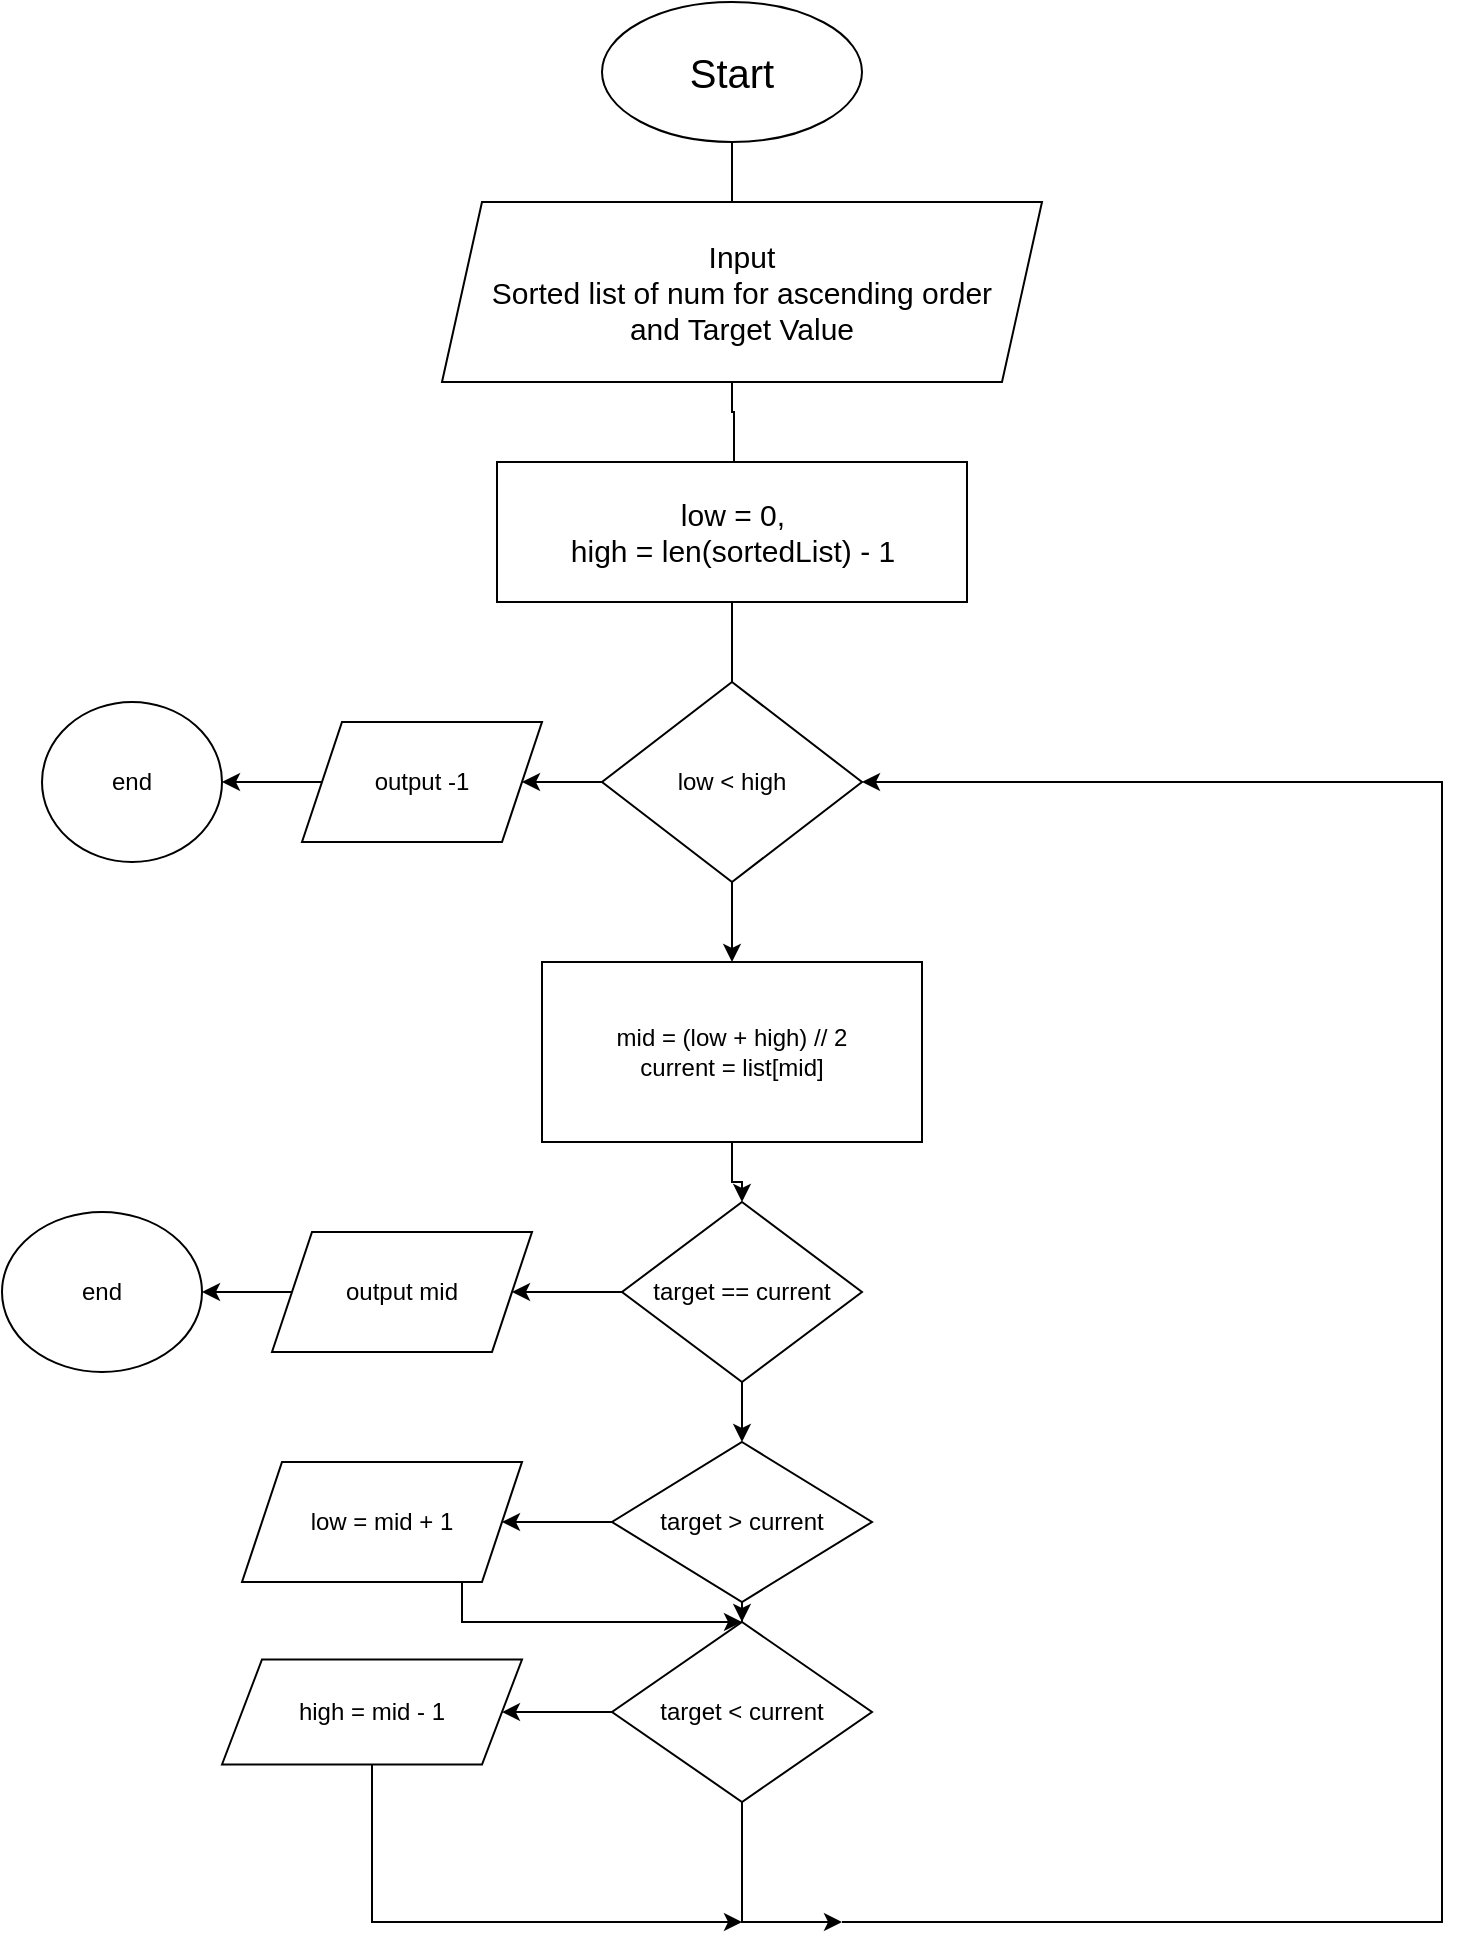 <mxfile version="21.6.6" type="google">
  <diagram id="C5RBs43oDa-KdzZeNtuy" name="Page-1">
    <mxGraphModel grid="1" page="1" gridSize="10" guides="1" tooltips="1" connect="1" arrows="1" fold="1" pageScale="1" pageWidth="827" pageHeight="1169" math="0" shadow="0">
      <root>
        <mxCell id="WIyWlLk6GJQsqaUBKTNV-0" />
        <mxCell id="WIyWlLk6GJQsqaUBKTNV-1" parent="WIyWlLk6GJQsqaUBKTNV-0" />
        <mxCell id="ti-82rGxI_lkgpQ6IJeS-8" value="" style="edgeStyle=orthogonalEdgeStyle;rounded=0;orthogonalLoop=1;jettySize=auto;html=1;" edge="1" parent="WIyWlLk6GJQsqaUBKTNV-1" source="ti-82rGxI_lkgpQ6IJeS-1">
          <mxGeometry relative="1" as="geometry">
            <mxPoint x="395" y="160" as="targetPoint" />
            <Array as="points">
              <mxPoint x="395" y="140" />
              <mxPoint x="395" y="140" />
            </Array>
          </mxGeometry>
        </mxCell>
        <mxCell id="ti-82rGxI_lkgpQ6IJeS-1" value="&lt;font style=&quot;font-size: 20px;&quot;&gt;Start&lt;/font&gt;" style="ellipse;whiteSpace=wrap;html=1;" vertex="1" parent="WIyWlLk6GJQsqaUBKTNV-1">
          <mxGeometry x="330" y="40" width="130" height="70" as="geometry" />
        </mxCell>
        <mxCell id="ti-82rGxI_lkgpQ6IJeS-10" value="" style="edgeStyle=orthogonalEdgeStyle;rounded=0;orthogonalLoop=1;jettySize=auto;html=1;" edge="1" parent="WIyWlLk6GJQsqaUBKTNV-1" source="ti-82rGxI_lkgpQ6IJeS-7">
          <mxGeometry relative="1" as="geometry">
            <mxPoint x="395" y="300" as="targetPoint" />
            <Array as="points">
              <mxPoint x="395" y="245" />
              <mxPoint x="396" y="245" />
            </Array>
          </mxGeometry>
        </mxCell>
        <mxCell id="ti-82rGxI_lkgpQ6IJeS-7" value="&lt;font style=&quot;font-size: 15px;&quot;&gt;&lt;font style=&quot;font-size: 15px;&quot;&gt;Input&lt;/font&gt;&lt;br&gt;&lt;span style=&quot;&quot;&gt;Sorted list of num for ascending order&lt;br&gt;and Target Value&lt;br&gt;&lt;/span&gt;&lt;/font&gt;" style="shape=parallelogram;perimeter=parallelogramPerimeter;whiteSpace=wrap;html=1;fixedSize=1;" vertex="1" parent="WIyWlLk6GJQsqaUBKTNV-1">
          <mxGeometry x="250" y="140" width="300" height="90" as="geometry" />
        </mxCell>
        <mxCell id="ti-82rGxI_lkgpQ6IJeS-14" value="" style="edgeStyle=orthogonalEdgeStyle;rounded=0;orthogonalLoop=1;jettySize=auto;html=1;" edge="1" parent="WIyWlLk6GJQsqaUBKTNV-1" source="ti-82rGxI_lkgpQ6IJeS-9">
          <mxGeometry relative="1" as="geometry">
            <mxPoint x="395" y="430" as="targetPoint" />
            <Array as="points">
              <mxPoint x="395" y="430" />
              <mxPoint x="395" y="430" />
            </Array>
          </mxGeometry>
        </mxCell>
        <mxCell id="ti-82rGxI_lkgpQ6IJeS-9" value="&lt;font style=&quot;font-size: 15px;&quot;&gt;low = 0,&lt;br&gt;high = len(sortedList) - 1&lt;/font&gt;" style="whiteSpace=wrap;html=1;" vertex="1" parent="WIyWlLk6GJQsqaUBKTNV-1">
          <mxGeometry x="277.5" y="270" width="235" height="70" as="geometry" />
        </mxCell>
        <mxCell id="ti-82rGxI_lkgpQ6IJeS-18" value="" style="edgeStyle=orthogonalEdgeStyle;rounded=0;orthogonalLoop=1;jettySize=auto;html=1;" edge="1" parent="WIyWlLk6GJQsqaUBKTNV-1" source="ti-82rGxI_lkgpQ6IJeS-13" target="ti-82rGxI_lkgpQ6IJeS-15">
          <mxGeometry relative="1" as="geometry" />
        </mxCell>
        <mxCell id="ti-82rGxI_lkgpQ6IJeS-48" value="" style="edgeStyle=orthogonalEdgeStyle;rounded=0;orthogonalLoop=1;jettySize=auto;html=1;" edge="1" parent="WIyWlLk6GJQsqaUBKTNV-1" source="ti-82rGxI_lkgpQ6IJeS-13" target="ti-82rGxI_lkgpQ6IJeS-47">
          <mxGeometry relative="1" as="geometry" />
        </mxCell>
        <mxCell id="ti-82rGxI_lkgpQ6IJeS-13" value="low &amp;lt; high" style="rhombus;whiteSpace=wrap;html=1;" vertex="1" parent="WIyWlLk6GJQsqaUBKTNV-1">
          <mxGeometry x="330" y="380" width="130" height="100" as="geometry" />
        </mxCell>
        <mxCell id="ti-82rGxI_lkgpQ6IJeS-20" value="" style="edgeStyle=orthogonalEdgeStyle;rounded=0;orthogonalLoop=1;jettySize=auto;html=1;" edge="1" parent="WIyWlLk6GJQsqaUBKTNV-1" source="ti-82rGxI_lkgpQ6IJeS-15" target="ti-82rGxI_lkgpQ6IJeS-19">
          <mxGeometry relative="1" as="geometry" />
        </mxCell>
        <mxCell id="ti-82rGxI_lkgpQ6IJeS-15" value="mid = (low + high) // 2&lt;br&gt;current = list[mid]" style="whiteSpace=wrap;html=1;" vertex="1" parent="WIyWlLk6GJQsqaUBKTNV-1">
          <mxGeometry x="300" y="520" width="190" height="90" as="geometry" />
        </mxCell>
        <mxCell id="ti-82rGxI_lkgpQ6IJeS-22" value="" style="edgeStyle=orthogonalEdgeStyle;rounded=0;orthogonalLoop=1;jettySize=auto;html=1;" edge="1" parent="WIyWlLk6GJQsqaUBKTNV-1" source="ti-82rGxI_lkgpQ6IJeS-19" target="ti-82rGxI_lkgpQ6IJeS-21">
          <mxGeometry relative="1" as="geometry" />
        </mxCell>
        <mxCell id="ti-82rGxI_lkgpQ6IJeS-27" value="" style="edgeStyle=orthogonalEdgeStyle;rounded=0;orthogonalLoop=1;jettySize=auto;html=1;" edge="1" parent="WIyWlLk6GJQsqaUBKTNV-1" source="ti-82rGxI_lkgpQ6IJeS-19" target="ti-82rGxI_lkgpQ6IJeS-26">
          <mxGeometry relative="1" as="geometry" />
        </mxCell>
        <mxCell id="ti-82rGxI_lkgpQ6IJeS-19" value="target == current" style="rhombus;whiteSpace=wrap;html=1;" vertex="1" parent="WIyWlLk6GJQsqaUBKTNV-1">
          <mxGeometry x="340" y="640" width="120" height="90" as="geometry" />
        </mxCell>
        <mxCell id="ti-82rGxI_lkgpQ6IJeS-24" value="" style="edgeStyle=orthogonalEdgeStyle;rounded=0;orthogonalLoop=1;jettySize=auto;html=1;" edge="1" parent="WIyWlLk6GJQsqaUBKTNV-1" source="ti-82rGxI_lkgpQ6IJeS-21" target="ti-82rGxI_lkgpQ6IJeS-23">
          <mxGeometry relative="1" as="geometry" />
        </mxCell>
        <mxCell id="ti-82rGxI_lkgpQ6IJeS-21" value="output mid" style="shape=parallelogram;perimeter=parallelogramPerimeter;whiteSpace=wrap;html=1;fixedSize=1;" vertex="1" parent="WIyWlLk6GJQsqaUBKTNV-1">
          <mxGeometry x="165" y="655" width="130" height="60" as="geometry" />
        </mxCell>
        <mxCell id="ti-82rGxI_lkgpQ6IJeS-23" value="end" style="ellipse;whiteSpace=wrap;html=1;" vertex="1" parent="WIyWlLk6GJQsqaUBKTNV-1">
          <mxGeometry x="30" y="645" width="100" height="80" as="geometry" />
        </mxCell>
        <mxCell id="ti-82rGxI_lkgpQ6IJeS-29" value="" style="edgeStyle=orthogonalEdgeStyle;rounded=0;orthogonalLoop=1;jettySize=auto;html=1;" edge="1" parent="WIyWlLk6GJQsqaUBKTNV-1" source="ti-82rGxI_lkgpQ6IJeS-26" target="ti-82rGxI_lkgpQ6IJeS-28">
          <mxGeometry relative="1" as="geometry" />
        </mxCell>
        <mxCell id="ti-82rGxI_lkgpQ6IJeS-31" value="" style="edgeStyle=orthogonalEdgeStyle;rounded=0;orthogonalLoop=1;jettySize=auto;html=1;" edge="1" parent="WIyWlLk6GJQsqaUBKTNV-1" source="ti-82rGxI_lkgpQ6IJeS-26" target="ti-82rGxI_lkgpQ6IJeS-30">
          <mxGeometry relative="1" as="geometry" />
        </mxCell>
        <mxCell id="ti-82rGxI_lkgpQ6IJeS-26" value="target &amp;gt; current" style="rhombus;whiteSpace=wrap;html=1;" vertex="1" parent="WIyWlLk6GJQsqaUBKTNV-1">
          <mxGeometry x="335" y="760" width="130" height="80" as="geometry" />
        </mxCell>
        <mxCell id="ti-82rGxI_lkgpQ6IJeS-34" value="" style="edgeStyle=orthogonalEdgeStyle;rounded=0;orthogonalLoop=1;jettySize=auto;html=1;" edge="1" parent="WIyWlLk6GJQsqaUBKTNV-1" source="ti-82rGxI_lkgpQ6IJeS-28" target="ti-82rGxI_lkgpQ6IJeS-30">
          <mxGeometry relative="1" as="geometry">
            <Array as="points">
              <mxPoint x="260" y="850" />
            </Array>
          </mxGeometry>
        </mxCell>
        <mxCell id="ti-82rGxI_lkgpQ6IJeS-28" value="low = mid + 1" style="shape=parallelogram;perimeter=parallelogramPerimeter;whiteSpace=wrap;html=1;fixedSize=1;" vertex="1" parent="WIyWlLk6GJQsqaUBKTNV-1">
          <mxGeometry x="150" y="770" width="140" height="60" as="geometry" />
        </mxCell>
        <mxCell id="ti-82rGxI_lkgpQ6IJeS-38" value="" style="edgeStyle=orthogonalEdgeStyle;rounded=0;orthogonalLoop=1;jettySize=auto;html=1;" edge="1" parent="WIyWlLk6GJQsqaUBKTNV-1" source="ti-82rGxI_lkgpQ6IJeS-30" target="ti-82rGxI_lkgpQ6IJeS-32">
          <mxGeometry relative="1" as="geometry" />
        </mxCell>
        <mxCell id="ti-82rGxI_lkgpQ6IJeS-55" value="" style="edgeStyle=orthogonalEdgeStyle;rounded=0;orthogonalLoop=1;jettySize=auto;html=1;" edge="1" parent="WIyWlLk6GJQsqaUBKTNV-1" source="ti-82rGxI_lkgpQ6IJeS-30">
          <mxGeometry relative="1" as="geometry">
            <mxPoint x="450" y="1000" as="targetPoint" />
            <Array as="points">
              <mxPoint x="400" y="1000" />
              <mxPoint x="440" y="1000" />
            </Array>
          </mxGeometry>
        </mxCell>
        <mxCell id="ti-82rGxI_lkgpQ6IJeS-30" value="target &amp;lt; current" style="rhombus;whiteSpace=wrap;html=1;" vertex="1" parent="WIyWlLk6GJQsqaUBKTNV-1">
          <mxGeometry x="335" y="850" width="130" height="90" as="geometry" />
        </mxCell>
        <mxCell id="ti-82rGxI_lkgpQ6IJeS-56" style="edgeStyle=orthogonalEdgeStyle;rounded=0;orthogonalLoop=1;jettySize=auto;html=1;exitX=0.5;exitY=1;exitDx=0;exitDy=0;" edge="1" parent="WIyWlLk6GJQsqaUBKTNV-1" source="ti-82rGxI_lkgpQ6IJeS-32">
          <mxGeometry relative="1" as="geometry">
            <mxPoint x="400" y="1000" as="targetPoint" />
            <Array as="points">
              <mxPoint x="215" y="1000" />
              <mxPoint x="361" y="1000" />
            </Array>
          </mxGeometry>
        </mxCell>
        <mxCell id="ti-82rGxI_lkgpQ6IJeS-32" value="high = mid - 1" style="shape=parallelogram;perimeter=parallelogramPerimeter;whiteSpace=wrap;html=1;fixedSize=1;" vertex="1" parent="WIyWlLk6GJQsqaUBKTNV-1">
          <mxGeometry x="140" y="868.75" width="150" height="52.5" as="geometry" />
        </mxCell>
        <mxCell id="ti-82rGxI_lkgpQ6IJeS-50" value="" style="edgeStyle=orthogonalEdgeStyle;rounded=0;orthogonalLoop=1;jettySize=auto;html=1;" edge="1" parent="WIyWlLk6GJQsqaUBKTNV-1" source="ti-82rGxI_lkgpQ6IJeS-47" target="ti-82rGxI_lkgpQ6IJeS-49">
          <mxGeometry relative="1" as="geometry" />
        </mxCell>
        <mxCell id="ti-82rGxI_lkgpQ6IJeS-47" value="output -1" style="shape=parallelogram;perimeter=parallelogramPerimeter;whiteSpace=wrap;html=1;fixedSize=1;" vertex="1" parent="WIyWlLk6GJQsqaUBKTNV-1">
          <mxGeometry x="180" y="400" width="120" height="60" as="geometry" />
        </mxCell>
        <mxCell id="ti-82rGxI_lkgpQ6IJeS-49" value="end" style="ellipse;whiteSpace=wrap;html=1;" vertex="1" parent="WIyWlLk6GJQsqaUBKTNV-1">
          <mxGeometry x="50" y="390" width="90" height="80" as="geometry" />
        </mxCell>
        <mxCell id="ti-82rGxI_lkgpQ6IJeS-57" style="edgeStyle=orthogonalEdgeStyle;rounded=0;orthogonalLoop=1;jettySize=auto;html=1;" edge="1" parent="WIyWlLk6GJQsqaUBKTNV-1">
          <mxGeometry relative="1" as="geometry">
            <mxPoint x="450" y="1000" as="sourcePoint" />
            <mxPoint x="460" y="430" as="targetPoint" />
            <Array as="points">
              <mxPoint x="450" y="1000" />
              <mxPoint x="750" y="1000" />
              <mxPoint x="750" y="430" />
            </Array>
          </mxGeometry>
        </mxCell>
      </root>
    </mxGraphModel>
  </diagram>
</mxfile>
